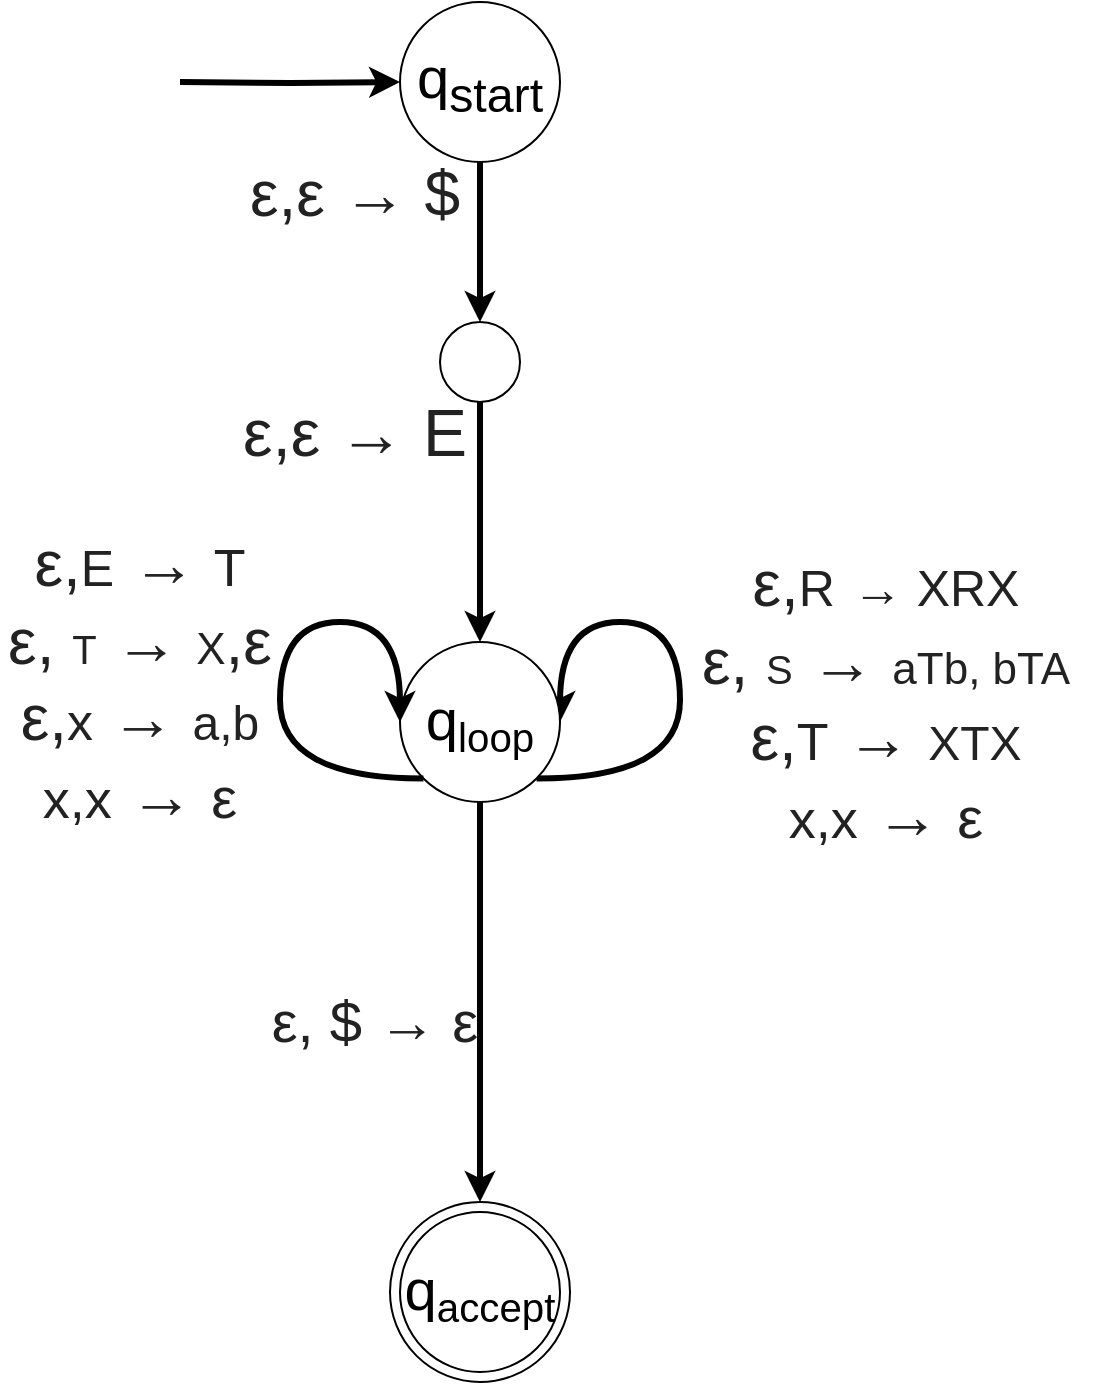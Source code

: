 <mxfile version="13.10.9" type="device"><diagram id="Hs0gJ2qPwZgNIryJ_9iU" name="Page-1"><mxGraphModel dx="1038" dy="548" grid="1" gridSize="10" guides="1" tooltips="1" connect="1" arrows="1" fold="1" page="1" pageScale="1" pageWidth="827" pageHeight="1169" math="0" shadow="0"><root><mxCell id="0"/><mxCell id="1" parent="0"/><mxCell id="V0c5DfcdGoESUrTI2VUB-137" value="" style="ellipse;whiteSpace=wrap;html=1;aspect=fixed;" parent="1" vertex="1"><mxGeometry x="315" y="680" width="90" height="90" as="geometry"/></mxCell><mxCell id="V0c5DfcdGoESUrTI2VUB-134" value="&lt;font style=&quot;font-size: 29px&quot;&gt;q&lt;/font&gt;&lt;font style=&quot;font-size: 24.167px&quot;&gt;&lt;sub&gt;accept&lt;/sub&gt;&lt;/font&gt;" style="ellipse;whiteSpace=wrap;html=1;aspect=fixed;" parent="1" vertex="1"><mxGeometry x="320" y="685" width="80" height="80" as="geometry"/></mxCell><mxCell id="V0c5DfcdGoESUrTI2VUB-150" style="edgeStyle=orthogonalEdgeStyle;rounded=0;orthogonalLoop=1;jettySize=auto;html=1;exitX=0.5;exitY=1;exitDx=0;exitDy=0;entryX=0.5;entryY=0;entryDx=0;entryDy=0;strokeWidth=3;" parent="1" source="V0c5DfcdGoESUrTI2VUB-135" target="V0c5DfcdGoESUrTI2VUB-137" edge="1"><mxGeometry relative="1" as="geometry"/></mxCell><mxCell id="ZCIWTUnKG5Xdyw6sMeW4-1" style="edgeStyle=orthogonalEdgeStyle;rounded=0;orthogonalLoop=1;jettySize=auto;html=1;exitX=1;exitY=1;exitDx=0;exitDy=0;curved=1;strokeWidth=3;entryX=1;entryY=0.5;entryDx=0;entryDy=0;" edge="1" parent="1" source="V0c5DfcdGoESUrTI2VUB-135" target="V0c5DfcdGoESUrTI2VUB-135"><mxGeometry relative="1" as="geometry"><mxPoint x="480" y="420" as="targetPoint"/><Array as="points"><mxPoint x="460" y="468"/><mxPoint x="460" y="390"/><mxPoint x="400" y="390"/></Array></mxGeometry></mxCell><mxCell id="V0c5DfcdGoESUrTI2VUB-135" value="&lt;font style=&quot;font-size: 29px&quot;&gt;q&lt;/font&gt;&lt;font style=&quot;font-size: 24.167px&quot;&gt;&lt;sub&gt;loop&lt;/sub&gt;&lt;/font&gt;" style="ellipse;whiteSpace=wrap;html=1;aspect=fixed;" parent="1" vertex="1"><mxGeometry x="320" y="400" width="80" height="80" as="geometry"/></mxCell><mxCell id="V0c5DfcdGoESUrTI2VUB-148" style="edgeStyle=orthogonalEdgeStyle;rounded=0;orthogonalLoop=1;jettySize=auto;html=1;exitX=0.5;exitY=1;exitDx=0;exitDy=0;entryX=0.5;entryY=0;entryDx=0;entryDy=0;strokeWidth=3;" parent="1" source="V0c5DfcdGoESUrTI2VUB-136" target="V0c5DfcdGoESUrTI2VUB-138" edge="1"><mxGeometry relative="1" as="geometry"/></mxCell><mxCell id="V0c5DfcdGoESUrTI2VUB-136" value="&lt;font style=&quot;font-size: 29px&quot;&gt;q&lt;sub&gt;start&lt;/sub&gt;&lt;/font&gt;" style="ellipse;whiteSpace=wrap;html=1;aspect=fixed;" parent="1" vertex="1"><mxGeometry x="320" y="80" width="80" height="80" as="geometry"/></mxCell><mxCell id="V0c5DfcdGoESUrTI2VUB-149" style="edgeStyle=orthogonalEdgeStyle;rounded=0;orthogonalLoop=1;jettySize=auto;html=1;exitX=0.5;exitY=1;exitDx=0;exitDy=0;entryX=0.5;entryY=0;entryDx=0;entryDy=0;strokeWidth=3;" parent="1" source="V0c5DfcdGoESUrTI2VUB-138" target="V0c5DfcdGoESUrTI2VUB-135" edge="1"><mxGeometry relative="1" as="geometry"/></mxCell><mxCell id="V0c5DfcdGoESUrTI2VUB-138" value="" style="ellipse;whiteSpace=wrap;html=1;aspect=fixed;" parent="1" vertex="1"><mxGeometry x="340" y="240" width="40" height="40" as="geometry"/></mxCell><mxCell id="V0c5DfcdGoESUrTI2VUB-162" style="edgeStyle=orthogonalEdgeStyle;rounded=0;orthogonalLoop=1;jettySize=auto;html=1;strokeWidth=3;entryX=0;entryY=0.5;entryDx=0;entryDy=0;" parent="1" target="V0c5DfcdGoESUrTI2VUB-136" edge="1"><mxGeometry relative="1" as="geometry"><mxPoint x="210" y="120" as="sourcePoint"/><mxPoint x="340" y="90" as="targetPoint"/></mxGeometry></mxCell><mxCell id="V0c5DfcdGoESUrTI2VUB-167" style="edgeStyle=orthogonalEdgeStyle;curved=1;orthogonalLoop=1;jettySize=auto;html=1;exitX=0;exitY=1;exitDx=0;exitDy=0;entryX=0;entryY=0.5;entryDx=0;entryDy=0;strokeWidth=3;" parent="1" source="V0c5DfcdGoESUrTI2VUB-135" target="V0c5DfcdGoESUrTI2VUB-135" edge="1"><mxGeometry relative="1" as="geometry"><Array as="points"><mxPoint x="260" y="468"/><mxPoint x="260" y="390"/><mxPoint x="320" y="390"/></Array></mxGeometry></mxCell><mxCell id="V0c5DfcdGoESUrTI2VUB-168" value="&lt;div style=&quot;text-align: center&quot;&gt;&lt;span style=&quot;color: rgb(34 , 34 , 34) ; font-family: &amp;#34;google sans&amp;#34; , &amp;#34;arial&amp;#34; , sans-serif ; font-size: 32px ; text-align: left&quot;&gt;ε,&lt;/span&gt;&lt;font color=&quot;#222222&quot; face=&quot;google sans, arial, sans-serif&quot;&gt;&lt;span style=&quot;font-size: 32px&quot;&gt;ε &lt;/span&gt;&lt;span style=&quot;font-size: 32px&quot;&gt;→ $&lt;/span&gt;&lt;/font&gt;&lt;/div&gt;&lt;font color=&quot;#222222&quot; face=&quot;google sans, arial, sans-serif&quot;&gt;&lt;span style=&quot;font-size: 32px&quot;&gt;&amp;nbsp;&lt;/span&gt;&lt;/font&gt;" style="text;html=1;strokeColor=none;fillColor=none;align=center;verticalAlign=middle;whiteSpace=wrap;rounded=0;" parent="1" vertex="1"><mxGeometry x="240" y="190" width="115" height="10" as="geometry"/></mxCell><mxCell id="V0c5DfcdGoESUrTI2VUB-170" value="&lt;div style=&quot;text-align: center&quot;&gt;&lt;span style=&quot;color: rgb(34 , 34 , 34) ; font-family: &amp;#34;google sans&amp;#34; , &amp;#34;arial&amp;#34; , sans-serif ; font-size: 32px ; text-align: left&quot;&gt;ε,&lt;/span&gt;&lt;span style=&quot;color: rgb(34 , 34 , 34) ; font-family: &amp;#34;google sans&amp;#34; , &amp;#34;arial&amp;#34; , sans-serif ; text-align: left&quot;&gt;&lt;font style=&quot;font-size: 25px&quot;&gt;E&lt;/font&gt;&lt;/span&gt;&lt;font color=&quot;#222222&quot; face=&quot;google sans, arial, sans-serif&quot;&gt;&lt;span style=&quot;font-size: 32px&quot;&gt;&amp;nbsp;&lt;/span&gt;&lt;span style=&quot;font-size: 32px&quot;&gt;→ &lt;/span&gt;&lt;font style=&quot;font-size: 26px&quot;&gt;T&lt;/font&gt;&lt;/font&gt;&lt;/div&gt;&lt;div style=&quot;text-align: left&quot;&gt;&lt;font color=&quot;#222222&quot; face=&quot;google sans, arial, sans-serif&quot;&gt;&lt;span style=&quot;font-size: 32px&quot;&gt;ε, &lt;/span&gt;&lt;font style=&quot;font-size: 20px&quot;&gt;T&lt;/font&gt;&lt;span style=&quot;font-size: 32px&quot;&gt; → &lt;/span&gt;&lt;font style=&quot;font-size: 22px&quot;&gt;X&lt;/font&gt;&lt;span style=&quot;font-size: 32px&quot;&gt;,ε&lt;/span&gt;&lt;/font&gt;&lt;/div&gt;&lt;div style=&quot;text-align: center&quot;&gt;&lt;span style=&quot;color: rgb(34 , 34 , 34) ; font-family: &amp;#34;google sans&amp;#34; , &amp;#34;arial&amp;#34; , sans-serif ; font-size: 32px ; text-align: left&quot;&gt;ε,&lt;/span&gt;&lt;span style=&quot;color: rgb(34 , 34 , 34) ; font-family: &amp;#34;google sans&amp;#34; , &amp;#34;arial&amp;#34; , sans-serif ; text-align: left ; font-size: 26px&quot;&gt;x&lt;/span&gt;&lt;font color=&quot;#222222&quot; face=&quot;google sans, arial, sans-serif&quot;&gt;&lt;span style=&quot;font-size: 32px&quot;&gt;&amp;nbsp;&lt;/span&gt;&lt;span style=&quot;font-size: 32px&quot;&gt;→ &lt;/span&gt;&lt;font style=&quot;font-size: 24px&quot;&gt;a,b&lt;/font&gt;&lt;/font&gt;&lt;font color=&quot;#222222&quot; face=&quot;google sans, arial, sans-serif&quot;&gt;&lt;span style=&quot;font-size: 32px&quot;&gt;&lt;br&gt;&lt;/span&gt;&lt;/font&gt;&lt;/div&gt;&lt;div style=&quot;text-align: center&quot;&gt;&lt;span style=&quot;color: rgb(34 , 34 , 34) ; font-family: &amp;#34;google sans&amp;#34; , &amp;#34;arial&amp;#34; , sans-serif ; text-align: left&quot;&gt;&lt;font style=&quot;font-size: 27px&quot;&gt;x,x&lt;/font&gt;&lt;/span&gt;&lt;font color=&quot;#222222&quot; face=&quot;google sans, arial, sans-serif&quot;&gt;&lt;span style=&quot;font-size: 32px&quot;&gt;&amp;nbsp;&lt;/span&gt;&lt;span style=&quot;font-size: 32px&quot;&gt;→&amp;nbsp;&lt;/span&gt;&lt;/font&gt;&lt;span style=&quot;font-size: 29px ; color: rgb(34 , 34 , 34) ; font-family: &amp;#34;google sans&amp;#34; , &amp;#34;arial&amp;#34; , sans-serif&quot;&gt;ε&lt;/span&gt;&lt;/div&gt;&lt;div style=&quot;text-align: center&quot;&gt;&lt;span style=&quot;color: rgba(0 , 0 , 0 , 0) ; font-family: monospace ; font-size: 0px&quot;&gt;%3CmxGraphModel%3E%3Croot%3E%3CmxCell%20id%3D%220%22%2F%3E%3CmxCell%20id%3D%221%22%20parent%3D%220%22%2F%3E%3CmxCell%20id%3D%222%22%20value%3D%22%26lt%3Bdiv%20style%3D%26quot%3Btext-align%3A%20center%26quot%3B%26gt%3B%26lt%3Bspan%20style%3D%26quot%3Bcolor%3A%20rgb(34%20%2C%2034%20%2C%2034)%20%3B%20font-family%3A%20%26amp%3B%2334%3Bgoogle%20sans%26amp%3B%2334%3B%20%2C%20%26amp%3B%2334%3Barial%26amp%3B%2334%3B%20%2C%20sans-serif%20%3B%20font-size%3A%2032px%20%3B%20text-align%3A%20left%26quot%3B%26gt%3B%CE%B5%2C%26lt%3B%2Fspan%26gt%3B%26lt%3Bfont%20color%3D%26quot%3B%23222222%26quot%3B%20face%3D%26quot%3Bgoogle%20sans%2C%20arial%2C%20sans-serif%26quot%3B%26gt%3B%26lt%3Bspan%20style%3D%26quot%3Bfont-size%3A%2032px%26quot%3B%26gt%3B%CE%B5%20%26lt%3B%2Fspan%26gt%3B%26lt%3Bspan%20style%3D%26quot%3Bfont-size%3A%2032px%26quot%3B%26gt%3B%E2%86%92%20%24%26lt%3B%2Fspan%26gt%3B%26lt%3B%2Ffont%26gt%3B%26lt%3B%2Fdiv%26gt%3B%26lt%3Bfont%20color%3D%26quot%3B%23222222%26quot%3B%20face%3D%26quot%3Bgoogle%20sans%2C%20arial%2C%20sans-serif%26quot%3B%26gt%3B%26lt%3Bspan%20style%3D%26quot%3Bfont-size%3A%2032px%26quot%3B%26gt%3B%26amp%3Bnbsp%3B%26lt%3B%2Fspan%26gt%3B%26lt%3B%2Ffont%26gt%3B%22%20style%3D%22text%3Bhtml%3D1%3BstrokeColor%3Dnone%3BfillColor%3Dnone%3Balign%3Dcenter%3BverticalAlign%3Dmiddle%3BwhiteSpace%3Dwrap%3Brounded%3D0%3B%22%20vertex%3D%221%22%20parent%3D%221%22%3E%3CmxGeometry%20x%3D%22120%22%20y%3D%22190%22%20width%3D%22115%22%20height%3D%2210%22%20as%3D%22geometry%22%2F%3E%3C%2FmxCell%3E%3C%2Froot%3E%3C%2FmxGraphModel%3E&lt;/span&gt;&lt;/div&gt;&lt;font color=&quot;#222222&quot; face=&quot;google sans, arial, sans-serif&quot;&gt;&lt;span style=&quot;font-size: 32px&quot;&gt;&amp;nbsp;&lt;/span&gt;&lt;/font&gt;" style="text;html=1;strokeColor=none;fillColor=none;align=center;verticalAlign=middle;whiteSpace=wrap;rounded=0;" parent="1" vertex="1"><mxGeometry x="120" y="380" width="140" height="130" as="geometry"/></mxCell><mxCell id="V0c5DfcdGoESUrTI2VUB-179" value="&lt;div style=&quot;text-align: center ; font-size: 33px&quot;&gt;&lt;font style=&quot;font-size: 33px&quot;&gt;&lt;span style=&quot;color: rgb(34 , 34 , 34) ; font-family: &amp;#34;google sans&amp;#34; , &amp;#34;arial&amp;#34; , sans-serif ; text-align: left&quot;&gt;ε,&lt;/span&gt;&lt;font color=&quot;#222222&quot; face=&quot;google sans, arial, sans-serif&quot; style=&quot;font-size: 33px&quot;&gt;&lt;span&gt;ε &lt;/span&gt;&lt;font style=&quot;font-size: 33px&quot;&gt;→ E&lt;/font&gt;&lt;/font&gt;&lt;/font&gt;&lt;/div&gt;&lt;font color=&quot;#222222&quot; face=&quot;google sans, arial, sans-serif&quot; style=&quot;font-size: 33px&quot;&gt;&amp;nbsp;&lt;/font&gt;" style="text;html=1;strokeColor=none;fillColor=none;align=center;verticalAlign=middle;whiteSpace=wrap;rounded=0;" parent="1" vertex="1"><mxGeometry x="240" y="310" width="115" height="10" as="geometry"/></mxCell><mxCell id="V0c5DfcdGoESUrTI2VUB-193" value="&lt;font style=&quot;font-size: 29px&quot;&gt;&lt;span style=&quot;color: rgb(34 , 34 , 34) ; font-family: &amp;#34;google sans&amp;#34; , &amp;#34;arial&amp;#34; , sans-serif ; text-align: left&quot;&gt;ε, $&lt;/span&gt;&lt;span style=&quot;color: rgb(34 , 34 , 34) ; font-family: &amp;#34;google sans&amp;#34; , &amp;#34;arial&amp;#34; , sans-serif&quot;&gt;&amp;nbsp;&lt;/span&gt;&lt;font style=&quot;color: rgb(34 , 34 , 34) ; font-family: &amp;#34;google sans&amp;#34; , &amp;#34;arial&amp;#34; , sans-serif ; font-size: 29px&quot;&gt;→&amp;nbsp;&lt;/font&gt;&lt;span style=&quot;color: rgb(34 , 34 , 34) ; font-family: &amp;#34;google sans&amp;#34; , &amp;#34;arial&amp;#34; , sans-serif ; text-align: left&quot;&gt;ε&lt;/span&gt;&lt;/font&gt;" style="text;html=1;strokeColor=none;fillColor=none;align=center;verticalAlign=middle;whiteSpace=wrap;rounded=0;" parent="1" vertex="1"><mxGeometry x="250" y="560" width="115" height="60" as="geometry"/></mxCell><mxCell id="ZCIWTUnKG5Xdyw6sMeW4-2" value="&lt;div style=&quot;text-align: center ; font-size: 25px&quot;&gt;&lt;span style=&quot;color: rgb(34 , 34 , 34) ; font-family: &amp;#34;google sans&amp;#34; , &amp;#34;arial&amp;#34; , sans-serif ; font-size: 32px ; text-align: left&quot;&gt;ε,&lt;/span&gt;&lt;span style=&quot;color: rgb(34 , 34 , 34) ; font-family: &amp;#34;google sans&amp;#34; , &amp;#34;arial&amp;#34; , sans-serif ; text-align: left ; font-size: 25px&quot;&gt;R&lt;/span&gt;&lt;font color=&quot;#222222&quot; face=&quot;google sans, arial, sans-serif&quot; style=&quot;font-size: 25px&quot;&gt;&lt;span style=&quot;font-size: 32px&quot;&gt;&amp;nbsp;&lt;/span&gt;&lt;span&gt;→ X&lt;/span&gt;&lt;span&gt;RX&lt;/span&gt;&lt;/font&gt;&lt;/div&gt;&lt;div style=&quot;text-align: left&quot;&gt;&lt;font color=&quot;#222222&quot; face=&quot;google sans, arial, sans-serif&quot;&gt;&lt;span style=&quot;font-size: 32px&quot;&gt;ε, &lt;/span&gt;&lt;span style=&quot;font-size: 20px&quot;&gt;S&lt;/span&gt;&lt;span style=&quot;font-size: 32px&quot;&gt;&amp;nbsp;→ &lt;/span&gt;&lt;span style=&quot;font-size: 22px&quot;&gt;aTb, bTA&lt;/span&gt;&lt;/font&gt;&lt;/div&gt;&lt;div style=&quot;text-align: center&quot;&gt;&lt;span style=&quot;color: rgb(34 , 34 , 34) ; font-family: &amp;#34;google sans&amp;#34; , &amp;#34;arial&amp;#34; , sans-serif ; font-size: 32px ; text-align: left&quot;&gt;ε,&lt;/span&gt;&lt;span style=&quot;color: rgb(34 , 34 , 34) ; font-family: &amp;#34;google sans&amp;#34; , &amp;#34;arial&amp;#34; , sans-serif ; text-align: left ; font-size: 26px&quot;&gt;T&lt;/span&gt;&lt;font color=&quot;#222222&quot; face=&quot;google sans, arial, sans-serif&quot;&gt;&lt;span style=&quot;font-size: 32px&quot;&gt;&amp;nbsp;&lt;/span&gt;&lt;span style=&quot;font-size: 32px&quot;&gt;→ &lt;/span&gt;&lt;span style=&quot;font-size: 24px&quot;&gt;XTX&lt;/span&gt;&lt;/font&gt;&lt;font color=&quot;#222222&quot; face=&quot;google sans, arial, sans-serif&quot;&gt;&lt;span style=&quot;font-size: 32px&quot;&gt;&lt;br&gt;&lt;/span&gt;&lt;/font&gt;&lt;/div&gt;&lt;div style=&quot;text-align: center&quot;&gt;&lt;span style=&quot;color: rgb(34 , 34 , 34) ; font-family: &amp;#34;google sans&amp;#34; , &amp;#34;arial&amp;#34; , sans-serif ; text-align: left&quot;&gt;&lt;font style=&quot;font-size: 27px&quot;&gt;x,x&lt;/font&gt;&lt;/span&gt;&lt;font color=&quot;#222222&quot; face=&quot;google sans, arial, sans-serif&quot;&gt;&lt;span style=&quot;font-size: 32px&quot;&gt;&amp;nbsp;&lt;/span&gt;&lt;span style=&quot;font-size: 32px&quot;&gt;→&amp;nbsp;&lt;/span&gt;&lt;/font&gt;&lt;span style=&quot;font-size: 29px ; color: rgb(34 , 34 , 34) ; font-family: &amp;#34;google sans&amp;#34; , &amp;#34;arial&amp;#34; , sans-serif&quot;&gt;ε&lt;/span&gt;&lt;/div&gt;&lt;div style=&quot;text-align: center&quot;&gt;&lt;span style=&quot;color: rgba(0 , 0 , 0 , 0) ; font-family: monospace ; font-size: 0px&quot;&gt;%3CmxGraphModel%3E%3Croot%3E%3CmxCell%20id%3D%220%22%2F%3E%3CmxCell%20id%3D%221%22%20parent%3D%220%22%2F%3E%3CmxCell%20id%3D%222%22%20value%3D%22%26lt%3Bdiv%20style%3D%26quot%3Btext-align%3A%20center%26quot%3B%26gt%3B%26lt%3Bspan%20style%3D%26quot%3Bcolor%3A%20rgb(34%20%2C%2034%20%2C%2034)%20%3B%20font-family%3A%20%26amp%3B%2334%3Bgoogle%20sans%26amp%3B%2334%3B%20%2C%20%26amp%3B%2334%3Barial%26amp%3B%2334%3B%20%2C%20sans-serif%20%3B%20font-size%3A%2032px%20%3B%20text-align%3A%20left%26quot%3B%26gt%3B%CE%B5%2C%26lt%3B%2Fspan%26gt%3B%26lt%3Bfont%20color%3D%26quot%3B%23222222%26quot%3B%20face%3D%26quot%3Bgoogle%20sans%2C%20arial%2C%20sans-serif%26quot%3B%26gt%3B%26lt%3Bspan%20style%3D%26quot%3Bfont-size%3A%2032px%26quot%3B%26gt%3B%CE%B5%20%26lt%3B%2Fspan%26gt%3B%26lt%3Bspan%20style%3D%26quot%3Bfont-size%3A%2032px%26quot%3B%26gt%3B%E2%86%92%20%24%26lt%3B%2Fspan%26gt%3B%26lt%3B%2Ffont%26gt%3B%26lt%3B%2Fdiv%26gt%3B%26lt%3Bfont%20color%3D%26quot%3B%23222222%26quot%3B%20face%3D%26quot%3Bgoogle%20sans%2C%20arial%2C%20sans-serif%26quot%3B%26gt%3B%26lt%3Bspan%20style%3D%26quot%3Bfont-size%3A%2032px%26quot%3B%26gt%3B%26amp%3Bnbsp%3B%26lt%3B%2Fspan%26gt%3B%26lt%3B%2Ffont%26gt%3B%22%20style%3D%22text%3Bhtml%3D1%3BstrokeColor%3Dnone%3BfillColor%3Dnone%3Balign%3Dcenter%3BverticalAlign%3Dmiddle%3BwhiteSpace%3Dwrap%3Brounded%3D0%3B%22%20vertex%3D%221%22%20parent%3D%221%22%3E%3CmxGeometry%20x%3D%22120%22%20y%3D%22190%22%20width%3D%22115%22%20height%3D%2210%22%20as%3D%22geometry%22%2F%3E%3C%2FmxCell%3E%3C%2Froot%3E%3C%2FmxGraphModel%3E&lt;/span&gt;&lt;/div&gt;&lt;font color=&quot;#222222&quot; face=&quot;google sans, arial, sans-serif&quot;&gt;&lt;span style=&quot;font-size: 32px&quot;&gt;&amp;nbsp;&lt;/span&gt;&lt;/font&gt;" style="text;html=1;strokeColor=none;fillColor=none;align=center;verticalAlign=middle;whiteSpace=wrap;rounded=0;" vertex="1" parent="1"><mxGeometry x="450" y="390" width="226" height="130" as="geometry"/></mxCell></root></mxGraphModel></diagram></mxfile>